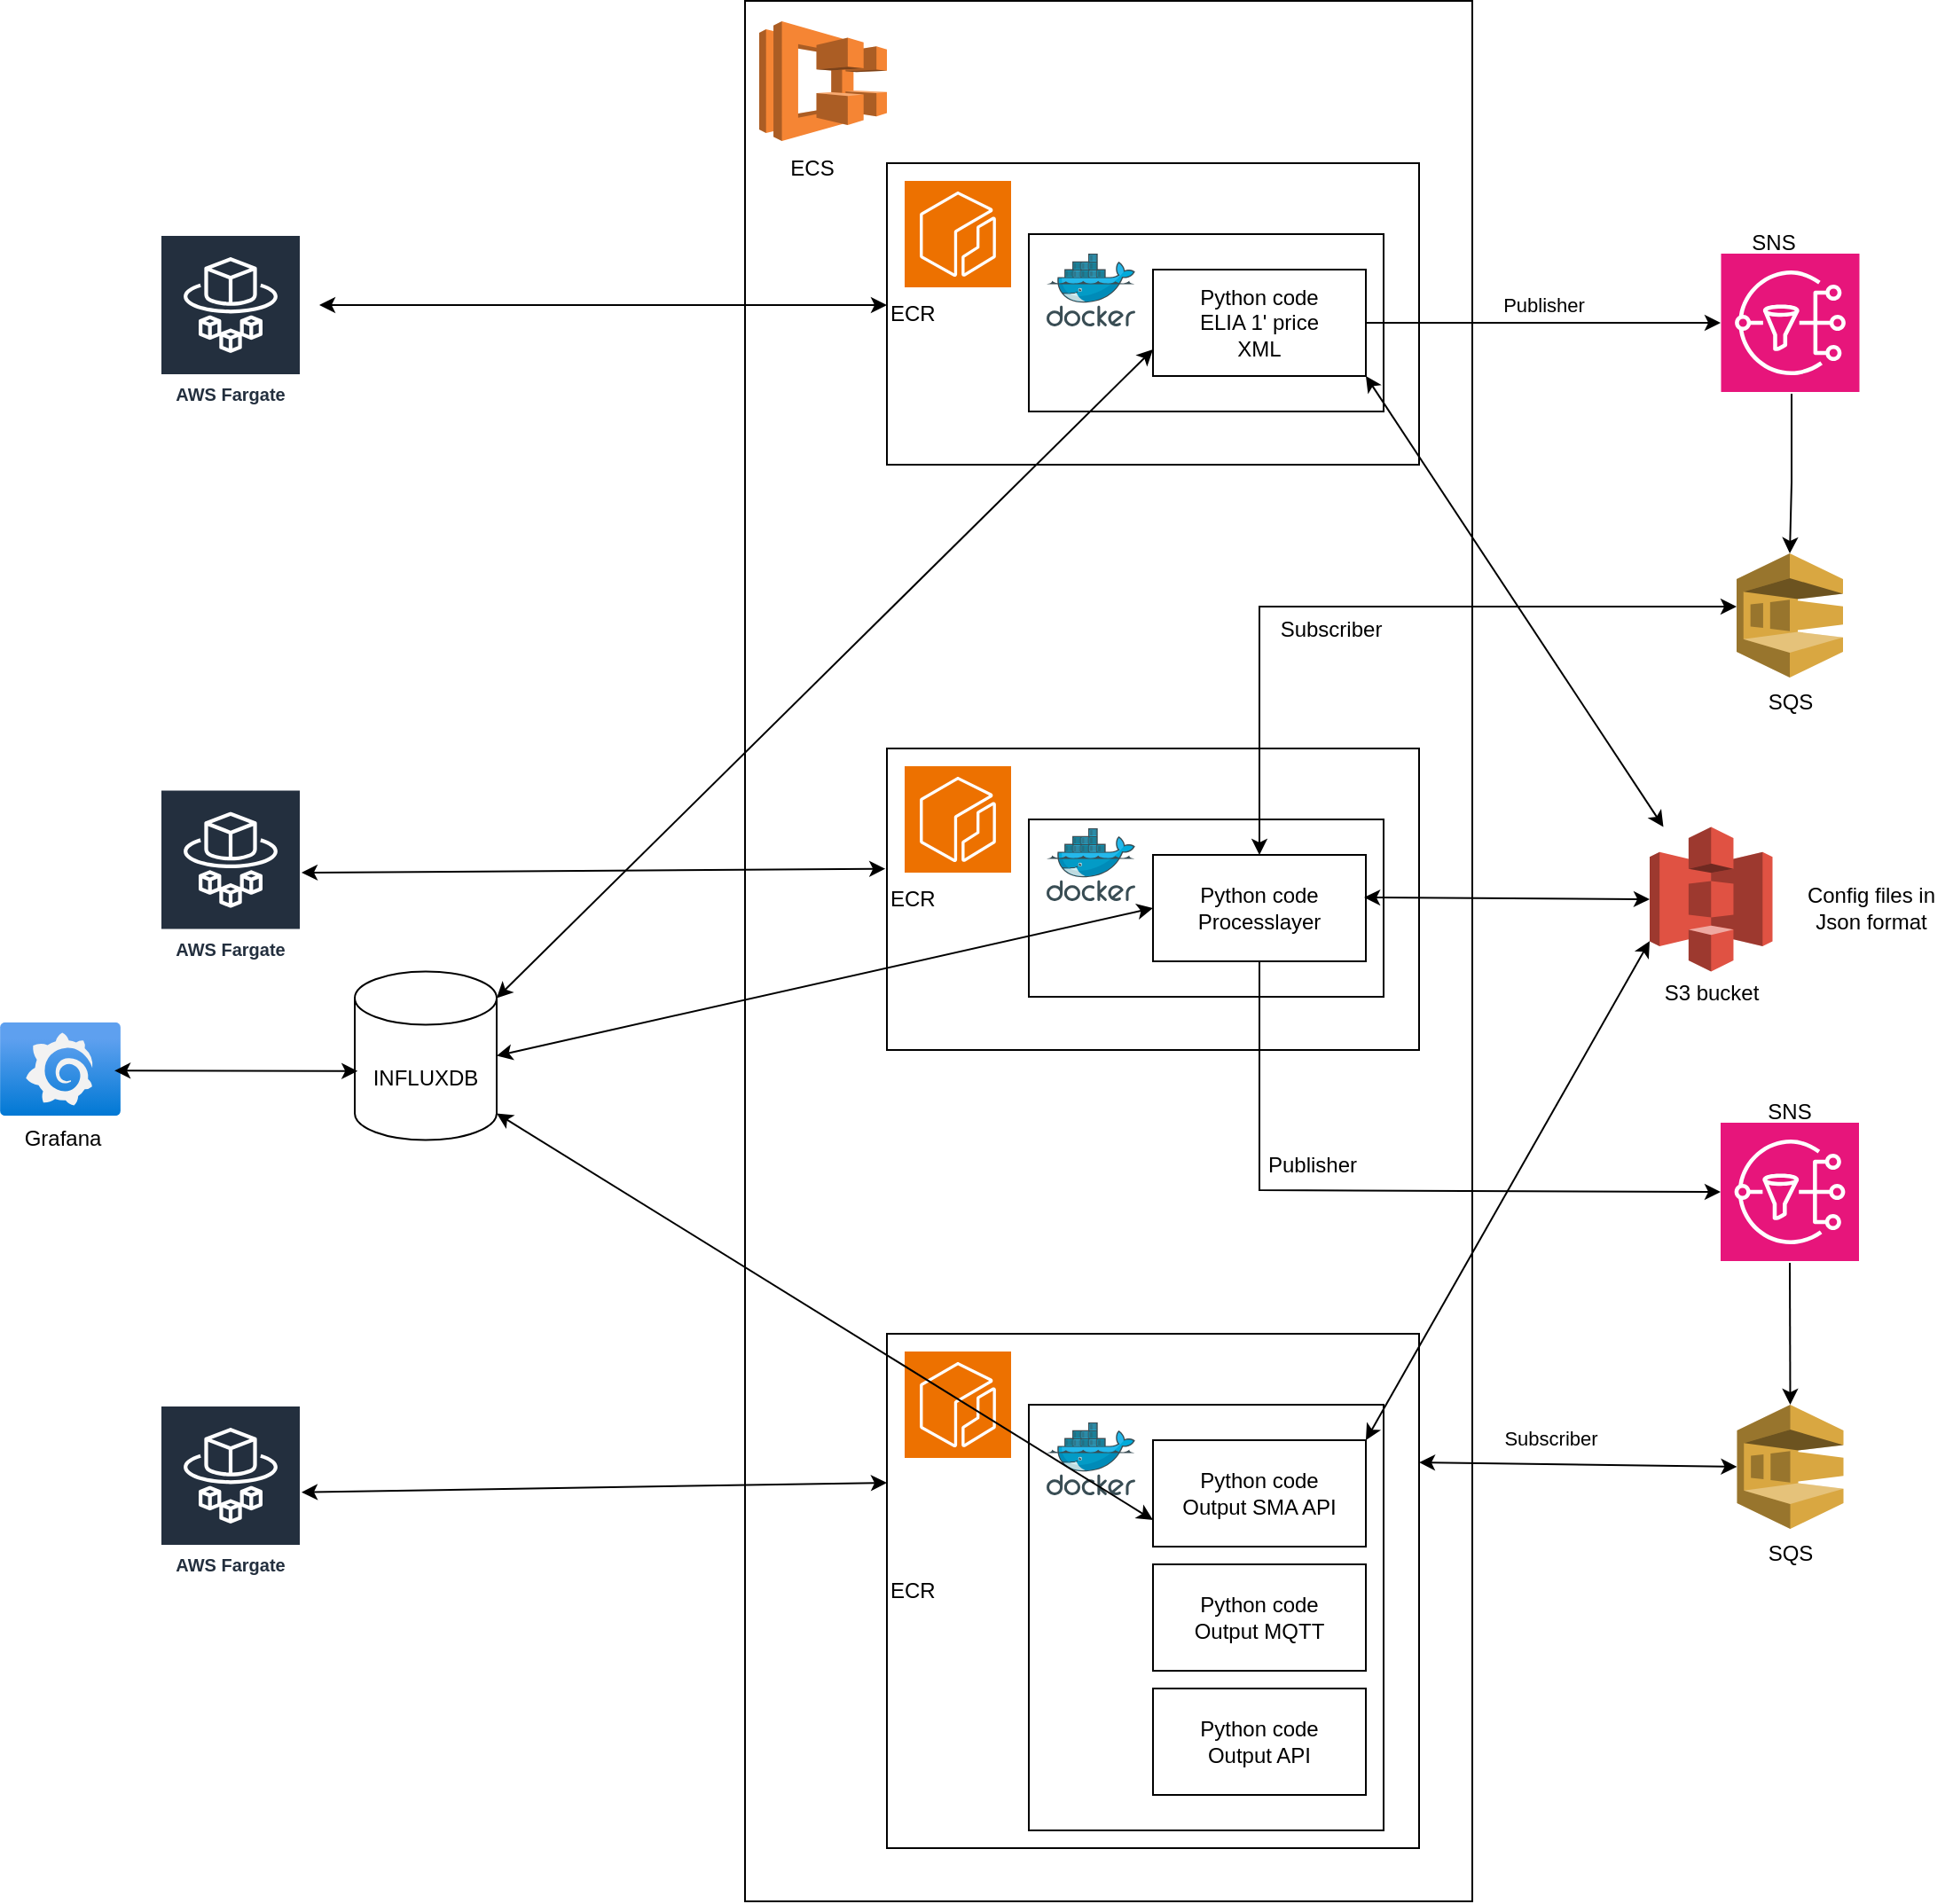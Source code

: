 <mxfile version="26.0.16">
  <diagram name="Pagina-1" id="wW4Z6TZP-jDDgokMyb6F">
    <mxGraphModel dx="1674" dy="738" grid="1" gridSize="10" guides="1" tooltips="1" connect="1" arrows="1" fold="1" page="1" pageScale="1" pageWidth="827" pageHeight="1169" math="0" shadow="0">
      <root>
        <mxCell id="0" />
        <mxCell id="1" parent="0" />
        <mxCell id="s1sX8F3FxZcr6Kcj3iWt-61" value="" style="rounded=0;whiteSpace=wrap;html=1;" parent="1" vertex="1">
          <mxGeometry x="520" y="28.5" width="410" height="1071.5" as="geometry" />
        </mxCell>
        <mxCell id="s1sX8F3FxZcr6Kcj3iWt-11" value="ECR" style="rounded=0;whiteSpace=wrap;html=1;align=left;" parent="1" vertex="1">
          <mxGeometry x="600" y="120" width="300" height="170" as="geometry" />
        </mxCell>
        <mxCell id="s1sX8F3FxZcr6Kcj3iWt-10" value="" style="rounded=0;whiteSpace=wrap;html=1;align=left;" parent="1" vertex="1">
          <mxGeometry x="680" y="160" width="200" height="100" as="geometry" />
        </mxCell>
        <mxCell id="s1sX8F3FxZcr6Kcj3iWt-5" value="Python code&lt;div&gt;ELIA 1&#39; price&lt;br&gt;XML&lt;/div&gt;" style="rounded=0;whiteSpace=wrap;html=1;" parent="1" vertex="1">
          <mxGeometry x="750" y="180" width="120" height="60" as="geometry" />
        </mxCell>
        <mxCell id="s1sX8F3FxZcr6Kcj3iWt-12" value="ECR" style="rounded=0;whiteSpace=wrap;html=1;align=left;" parent="1" vertex="1">
          <mxGeometry x="600" y="450" width="300" height="170" as="geometry" />
        </mxCell>
        <mxCell id="s1sX8F3FxZcr6Kcj3iWt-13" value="" style="rounded=0;whiteSpace=wrap;html=1;align=left;" parent="1" vertex="1">
          <mxGeometry x="680" y="490" width="200" height="100" as="geometry" />
        </mxCell>
        <mxCell id="s1sX8F3FxZcr6Kcj3iWt-14" value="Python code&lt;div&gt;Processlayer&lt;/div&gt;" style="rounded=0;whiteSpace=wrap;html=1;" parent="1" vertex="1">
          <mxGeometry x="750" y="510" width="120" height="60" as="geometry" />
        </mxCell>
        <mxCell id="s1sX8F3FxZcr6Kcj3iWt-15" value="" style="endArrow=classic;html=1;rounded=0;exitX=1;exitY=0.5;exitDx=0;exitDy=0;" parent="1" source="s1sX8F3FxZcr6Kcj3iWt-5" edge="1">
          <mxGeometry width="50" height="50" relative="1" as="geometry">
            <mxPoint x="800" y="410" as="sourcePoint" />
            <mxPoint x="1070" y="210" as="targetPoint" />
          </mxGeometry>
        </mxCell>
        <mxCell id="s1sX8F3FxZcr6Kcj3iWt-18" value="Publisher" style="edgeLabel;html=1;align=center;verticalAlign=middle;resizable=0;points=[];" parent="s1sX8F3FxZcr6Kcj3iWt-15" vertex="1" connectable="0">
          <mxGeometry x="-0.329" y="-3" relative="1" as="geometry">
            <mxPoint x="33" y="-13" as="offset" />
          </mxGeometry>
        </mxCell>
        <mxCell id="s1sX8F3FxZcr6Kcj3iWt-19" value="" style="endArrow=classic;html=1;rounded=0;entryX=0.5;entryY=0;entryDx=0;entryDy=0;entryPerimeter=0;" parent="1" target="s1sX8F3FxZcr6Kcj3iWt-48" edge="1">
          <mxGeometry width="50" height="50" relative="1" as="geometry">
            <mxPoint x="1110" y="250" as="sourcePoint" />
            <mxPoint x="1100" y="340" as="targetPoint" />
            <Array as="points">
              <mxPoint x="1110" y="300" />
            </Array>
          </mxGeometry>
        </mxCell>
        <mxCell id="s1sX8F3FxZcr6Kcj3iWt-23" value="" style="endArrow=classic;startArrow=classic;html=1;rounded=0;entryX=0.5;entryY=0;entryDx=0;entryDy=0;exitX=0;exitY=0.429;exitDx=0;exitDy=0;exitPerimeter=0;" parent="1" source="s1sX8F3FxZcr6Kcj3iWt-48" target="s1sX8F3FxZcr6Kcj3iWt-14" edge="1">
          <mxGeometry width="50" height="50" relative="1" as="geometry">
            <mxPoint x="1060" y="370" as="sourcePoint" />
            <mxPoint x="1190" y="400" as="targetPoint" />
            <Array as="points">
              <mxPoint x="810" y="370" />
            </Array>
          </mxGeometry>
        </mxCell>
        <mxCell id="s1sX8F3FxZcr6Kcj3iWt-24" value="Subscriber&lt;div&gt;&lt;br&gt;&lt;/div&gt;" style="text;html=1;align=center;verticalAlign=middle;resizable=0;points=[];autosize=1;strokeColor=none;fillColor=none;" parent="1" vertex="1">
          <mxGeometry x="810" y="370" width="80" height="40" as="geometry" />
        </mxCell>
        <mxCell id="s1sX8F3FxZcr6Kcj3iWt-25" value="ECR" style="rounded=0;whiteSpace=wrap;html=1;align=left;" parent="1" vertex="1">
          <mxGeometry x="600" y="780" width="300" height="290" as="geometry" />
        </mxCell>
        <mxCell id="s1sX8F3FxZcr6Kcj3iWt-26" value="" style="rounded=0;whiteSpace=wrap;html=1;align=left;" parent="1" vertex="1">
          <mxGeometry x="680" y="820" width="200" height="240" as="geometry" />
        </mxCell>
        <mxCell id="s1sX8F3FxZcr6Kcj3iWt-27" value="Python code&lt;br&gt;Output SMA API" style="rounded=0;whiteSpace=wrap;html=1;" parent="1" vertex="1">
          <mxGeometry x="750" y="840" width="120" height="60" as="geometry" />
        </mxCell>
        <mxCell id="s1sX8F3FxZcr6Kcj3iWt-30" value="Config files in Json format" style="text;html=1;align=center;verticalAlign=middle;whiteSpace=wrap;rounded=0;" parent="1" vertex="1">
          <mxGeometry x="1110" y="525" width="90" height="30" as="geometry" />
        </mxCell>
        <mxCell id="s1sX8F3FxZcr6Kcj3iWt-31" value="INFLUXDB" style="shape=cylinder3;whiteSpace=wrap;html=1;boundedLbl=1;backgroundOutline=1;size=15;" parent="1" vertex="1">
          <mxGeometry x="300" y="575.75" width="80" height="95" as="geometry" />
        </mxCell>
        <mxCell id="s1sX8F3FxZcr6Kcj3iWt-32" value="" style="endArrow=classic;startArrow=classic;html=1;rounded=0;exitX=1;exitY=0.5;exitDx=0;exitDy=0;entryX=0;entryY=0.5;entryDx=0;entryDy=0;exitPerimeter=0;" parent="1" source="s1sX8F3FxZcr6Kcj3iWt-31" target="s1sX8F3FxZcr6Kcj3iWt-14" edge="1">
          <mxGeometry width="50" height="50" relative="1" as="geometry">
            <mxPoint x="380" y="543.91" as="sourcePoint" />
            <mxPoint x="580" y="543.91" as="targetPoint" />
            <Array as="points" />
          </mxGeometry>
        </mxCell>
        <mxCell id="s1sX8F3FxZcr6Kcj3iWt-33" value="" style="image;aspect=fixed;html=1;points=[];align=center;fontSize=12;image=img/lib/azure2/other/Grafana.svg;" parent="1" vertex="1">
          <mxGeometry x="100" y="604.35" width="68" height="52.8" as="geometry" />
        </mxCell>
        <mxCell id="s1sX8F3FxZcr6Kcj3iWt-34" value="Grafana" style="text;html=1;align=center;verticalAlign=middle;resizable=0;points=[];autosize=1;strokeColor=none;fillColor=none;" parent="1" vertex="1">
          <mxGeometry x="100" y="654.75" width="70" height="30" as="geometry" />
        </mxCell>
        <mxCell id="s1sX8F3FxZcr6Kcj3iWt-35" value="" style="endArrow=classic;startArrow=classic;html=1;rounded=0;exitX=0.949;exitY=0.517;exitDx=0;exitDy=0;exitPerimeter=0;entryX=0.02;entryY=0.591;entryDx=0;entryDy=0;entryPerimeter=0;" parent="1" source="s1sX8F3FxZcr6Kcj3iWt-33" target="s1sX8F3FxZcr6Kcj3iWt-31" edge="1">
          <mxGeometry width="50" height="50" relative="1" as="geometry">
            <mxPoint x="390" y="499.66" as="sourcePoint" />
            <mxPoint x="297" y="491.75" as="targetPoint" />
            <Array as="points">
              <mxPoint x="230" y="631.75" />
            </Array>
          </mxGeometry>
        </mxCell>
        <mxCell id="s1sX8F3FxZcr6Kcj3iWt-40" value="" style="endArrow=classic;html=1;rounded=0;exitX=0.5;exitY=1;exitDx=0;exitDy=0;entryX=0;entryY=0.5;entryDx=0;entryDy=0;entryPerimeter=0;" parent="1" source="s1sX8F3FxZcr6Kcj3iWt-14" target="s1sX8F3FxZcr6Kcj3iWt-50" edge="1">
          <mxGeometry width="50" height="50" relative="1" as="geometry">
            <mxPoint x="725" y="699.41" as="sourcePoint" />
            <mxPoint x="1060" y="700" as="targetPoint" />
            <Array as="points">
              <mxPoint x="810" y="699" />
            </Array>
          </mxGeometry>
        </mxCell>
        <mxCell id="s1sX8F3FxZcr6Kcj3iWt-42" value="" style="endArrow=classic;startArrow=classic;html=1;rounded=0;entryX=1;entryY=0.25;entryDx=0;entryDy=0;exitX=0;exitY=0.5;exitDx=0;exitDy=0;exitPerimeter=0;" parent="1" source="s1sX8F3FxZcr6Kcj3iWt-52" target="s1sX8F3FxZcr6Kcj3iWt-25" edge="1">
          <mxGeometry width="50" height="50" relative="1" as="geometry">
            <mxPoint x="1060" y="865" as="sourcePoint" />
            <mxPoint x="785" y="1160" as="targetPoint" />
            <Array as="points" />
          </mxGeometry>
        </mxCell>
        <mxCell id="s1sX8F3FxZcr6Kcj3iWt-43" value="Subscriber" style="edgeLabel;html=1;align=center;verticalAlign=middle;resizable=0;points=[];" parent="s1sX8F3FxZcr6Kcj3iWt-42" vertex="1" connectable="0">
          <mxGeometry x="0.339" y="-4" relative="1" as="geometry">
            <mxPoint x="14" y="-11" as="offset" />
          </mxGeometry>
        </mxCell>
        <mxCell id="s1sX8F3FxZcr6Kcj3iWt-44" value="" style="outlineConnect=0;dashed=0;verticalLabelPosition=bottom;verticalAlign=top;align=center;html=1;shape=mxgraph.aws3.s3;fillColor=#E05243;gradientColor=none;" parent="1" vertex="1">
          <mxGeometry x="1030" y="494.25" width="69.25" height="81.5" as="geometry" />
        </mxCell>
        <mxCell id="s1sX8F3FxZcr6Kcj3iWt-45" value="S3 bucket" style="text;html=1;align=center;verticalAlign=middle;whiteSpace=wrap;rounded=0;" parent="1" vertex="1">
          <mxGeometry x="1034.62" y="572.8" width="60" height="30" as="geometry" />
        </mxCell>
        <mxCell id="s1sX8F3FxZcr6Kcj3iWt-46" value="" style="sketch=0;points=[[0,0,0],[0.25,0,0],[0.5,0,0],[0.75,0,0],[1,0,0],[0,1,0],[0.25,1,0],[0.5,1,0],[0.75,1,0],[1,1,0],[0,0.25,0],[0,0.5,0],[0,0.75,0],[1,0.25,0],[1,0.5,0],[1,0.75,0]];outlineConnect=0;fontColor=#232F3E;fillColor=#E7157B;strokeColor=#ffffff;dashed=0;verticalLabelPosition=bottom;verticalAlign=top;align=center;html=1;fontSize=12;fontStyle=0;aspect=fixed;shape=mxgraph.aws4.resourceIcon;resIcon=mxgraph.aws4.sns;" parent="1" vertex="1">
          <mxGeometry x="1070.25" y="171" width="78" height="78" as="geometry" />
        </mxCell>
        <mxCell id="s1sX8F3FxZcr6Kcj3iWt-47" value="SNS" style="text;html=1;align=center;verticalAlign=middle;whiteSpace=wrap;rounded=0;" parent="1" vertex="1">
          <mxGeometry x="1070" y="150" width="60" height="30" as="geometry" />
        </mxCell>
        <mxCell id="s1sX8F3FxZcr6Kcj3iWt-48" value="SQS" style="outlineConnect=0;dashed=0;verticalLabelPosition=bottom;verticalAlign=top;align=center;html=1;shape=mxgraph.aws3.sqs;fillColor=#D9A741;gradientColor=none;" parent="1" vertex="1">
          <mxGeometry x="1079" y="340" width="60" height="70" as="geometry" />
        </mxCell>
        <mxCell id="s1sX8F3FxZcr6Kcj3iWt-49" value="" style="endArrow=classic;html=1;rounded=0;entryX=0.5;entryY=0;entryDx=0;entryDy=0;entryPerimeter=0;" parent="1" edge="1" target="s1sX8F3FxZcr6Kcj3iWt-52">
          <mxGeometry width="50" height="50" relative="1" as="geometry">
            <mxPoint x="1109" y="740" as="sourcePoint" />
            <mxPoint x="1109" y="830" as="targetPoint" />
          </mxGeometry>
        </mxCell>
        <mxCell id="s1sX8F3FxZcr6Kcj3iWt-50" value="" style="sketch=0;points=[[0,0,0],[0.25,0,0],[0.5,0,0],[0.75,0,0],[1,0,0],[0,1,0],[0.25,1,0],[0.5,1,0],[0.75,1,0],[1,1,0],[0,0.25,0],[0,0.5,0],[0,0.75,0],[1,0.25,0],[1,0.5,0],[1,0.75,0]];outlineConnect=0;fontColor=#232F3E;fillColor=#E7157B;strokeColor=#ffffff;dashed=0;verticalLabelPosition=bottom;verticalAlign=top;align=center;html=1;fontSize=12;fontStyle=0;aspect=fixed;shape=mxgraph.aws4.resourceIcon;resIcon=mxgraph.aws4.sns;" parent="1" vertex="1">
          <mxGeometry x="1070" y="661" width="78" height="78" as="geometry" />
        </mxCell>
        <mxCell id="s1sX8F3FxZcr6Kcj3iWt-51" value="SNS" style="text;html=1;align=center;verticalAlign=middle;whiteSpace=wrap;rounded=0;" parent="1" vertex="1">
          <mxGeometry x="1079" y="640" width="60" height="30" as="geometry" />
        </mxCell>
        <mxCell id="s1sX8F3FxZcr6Kcj3iWt-52" value="SQS" style="outlineConnect=0;dashed=0;verticalLabelPosition=bottom;verticalAlign=top;align=center;html=1;shape=mxgraph.aws3.sqs;fillColor=#D9A741;gradientColor=none;" parent="1" vertex="1">
          <mxGeometry x="1079.25" y="820" width="60" height="70" as="geometry" />
        </mxCell>
        <mxCell id="s1sX8F3FxZcr6Kcj3iWt-53" value="" style="image;sketch=0;aspect=fixed;html=1;points=[];align=center;fontSize=12;image=img/lib/mscae/Docker.svg;" parent="1" vertex="1">
          <mxGeometry x="690" y="171" width="50" height="41" as="geometry" />
        </mxCell>
        <mxCell id="s1sX8F3FxZcr6Kcj3iWt-54" value="" style="sketch=0;points=[[0,0,0],[0.25,0,0],[0.5,0,0],[0.75,0,0],[1,0,0],[0,1,0],[0.25,1,0],[0.5,1,0],[0.75,1,0],[1,1,0],[0,0.25,0],[0,0.5,0],[0,0.75,0],[1,0.25,0],[1,0.5,0],[1,0.75,0]];outlineConnect=0;fontColor=#232F3E;fillColor=#ED7100;strokeColor=#ffffff;dashed=0;verticalLabelPosition=bottom;verticalAlign=top;align=center;html=1;fontSize=12;fontStyle=0;aspect=fixed;shape=mxgraph.aws4.resourceIcon;resIcon=mxgraph.aws4.ecr;" parent="1" vertex="1">
          <mxGeometry x="610" y="130" width="60" height="60" as="geometry" />
        </mxCell>
        <mxCell id="s1sX8F3FxZcr6Kcj3iWt-55" value="" style="sketch=0;points=[[0,0,0],[0.25,0,0],[0.5,0,0],[0.75,0,0],[1,0,0],[0,1,0],[0.25,1,0],[0.5,1,0],[0.75,1,0],[1,1,0],[0,0.25,0],[0,0.5,0],[0,0.75,0],[1,0.25,0],[1,0.5,0],[1,0.75,0]];outlineConnect=0;fontColor=#232F3E;fillColor=#ED7100;strokeColor=#ffffff;dashed=0;verticalLabelPosition=bottom;verticalAlign=top;align=center;html=1;fontSize=12;fontStyle=0;aspect=fixed;shape=mxgraph.aws4.resourceIcon;resIcon=mxgraph.aws4.ecr;" parent="1" vertex="1">
          <mxGeometry x="610" y="460" width="60" height="60" as="geometry" />
        </mxCell>
        <mxCell id="s1sX8F3FxZcr6Kcj3iWt-58" value="" style="image;sketch=0;aspect=fixed;html=1;points=[];align=center;fontSize=12;image=img/lib/mscae/Docker.svg;" parent="1" vertex="1">
          <mxGeometry x="690" y="495" width="50" height="41" as="geometry" />
        </mxCell>
        <mxCell id="s1sX8F3FxZcr6Kcj3iWt-59" value="" style="sketch=0;points=[[0,0,0],[0.25,0,0],[0.5,0,0],[0.75,0,0],[1,0,0],[0,1,0],[0.25,1,0],[0.5,1,0],[0.75,1,0],[1,1,0],[0,0.25,0],[0,0.5,0],[0,0.75,0],[1,0.25,0],[1,0.5,0],[1,0.75,0]];outlineConnect=0;fontColor=#232F3E;fillColor=#ED7100;strokeColor=#ffffff;dashed=0;verticalLabelPosition=bottom;verticalAlign=top;align=center;html=1;fontSize=12;fontStyle=0;aspect=fixed;shape=mxgraph.aws4.resourceIcon;resIcon=mxgraph.aws4.ecr;" parent="1" vertex="1">
          <mxGeometry x="610" y="790" width="60" height="60" as="geometry" />
        </mxCell>
        <mxCell id="s1sX8F3FxZcr6Kcj3iWt-60" value="" style="image;sketch=0;aspect=fixed;html=1;points=[];align=center;fontSize=12;image=img/lib/mscae/Docker.svg;" parent="1" vertex="1">
          <mxGeometry x="690" y="830" width="50" height="41" as="geometry" />
        </mxCell>
        <mxCell id="s1sX8F3FxZcr6Kcj3iWt-62" value="" style="outlineConnect=0;dashed=0;verticalLabelPosition=bottom;verticalAlign=top;align=center;html=1;shape=mxgraph.aws3.ecs;fillColor=#F58534;gradientColor=none;" parent="1" vertex="1">
          <mxGeometry x="528" y="40" width="72" height="67.5" as="geometry" />
        </mxCell>
        <mxCell id="s1sX8F3FxZcr6Kcj3iWt-63" value="ECS" style="text;html=1;align=center;verticalAlign=middle;whiteSpace=wrap;rounded=0;" parent="1" vertex="1">
          <mxGeometry x="528" y="107.5" width="60" height="30" as="geometry" />
        </mxCell>
        <mxCell id="s1sX8F3FxZcr6Kcj3iWt-64" value="AWS Fargate" style="sketch=0;outlineConnect=0;fontColor=#232F3E;gradientColor=none;strokeColor=#ffffff;fillColor=#232F3E;dashed=0;verticalLabelPosition=middle;verticalAlign=bottom;align=center;html=1;whiteSpace=wrap;fontSize=10;fontStyle=1;spacing=3;shape=mxgraph.aws4.productIcon;prIcon=mxgraph.aws4.fargate;" parent="1" vertex="1">
          <mxGeometry x="190" y="160" width="80" height="100" as="geometry" />
        </mxCell>
        <mxCell id="s1sX8F3FxZcr6Kcj3iWt-65" value="" style="endArrow=classic;startArrow=classic;html=1;rounded=0;" parent="1" edge="1">
          <mxGeometry width="50" height="50" relative="1" as="geometry">
            <mxPoint x="280" y="200" as="sourcePoint" />
            <mxPoint x="600" y="200" as="targetPoint" />
          </mxGeometry>
        </mxCell>
        <mxCell id="s1sX8F3FxZcr6Kcj3iWt-66" value="AWS Fargate" style="sketch=0;outlineConnect=0;fontColor=#232F3E;gradientColor=none;strokeColor=#ffffff;fillColor=#232F3E;dashed=0;verticalLabelPosition=middle;verticalAlign=bottom;align=center;html=1;whiteSpace=wrap;fontSize=10;fontStyle=1;spacing=3;shape=mxgraph.aws4.productIcon;prIcon=mxgraph.aws4.fargate;" parent="1" vertex="1">
          <mxGeometry x="190" y="472.8" width="80" height="100" as="geometry" />
        </mxCell>
        <mxCell id="s1sX8F3FxZcr6Kcj3iWt-67" value="" style="endArrow=classic;startArrow=classic;html=1;rounded=0;entryX=-0.003;entryY=0.399;entryDx=0;entryDy=0;exitX=1;exitY=0.472;exitDx=0;exitDy=0;exitPerimeter=0;entryPerimeter=0;" parent="1" source="s1sX8F3FxZcr6Kcj3iWt-66" target="s1sX8F3FxZcr6Kcj3iWt-12" edge="1">
          <mxGeometry width="50" height="50" relative="1" as="geometry">
            <mxPoint x="268" y="400" as="sourcePoint" />
            <mxPoint x="588" y="400" as="targetPoint" />
          </mxGeometry>
        </mxCell>
        <mxCell id="s1sX8F3FxZcr6Kcj3iWt-68" value="AWS Fargate" style="sketch=0;outlineConnect=0;fontColor=#232F3E;gradientColor=none;strokeColor=#ffffff;fillColor=#232F3E;dashed=0;verticalLabelPosition=middle;verticalAlign=bottom;align=center;html=1;whiteSpace=wrap;fontSize=10;fontStyle=1;spacing=3;shape=mxgraph.aws4.productIcon;prIcon=mxgraph.aws4.fargate;" parent="1" vertex="1">
          <mxGeometry x="190" y="820" width="80" height="100" as="geometry" />
        </mxCell>
        <mxCell id="s1sX8F3FxZcr6Kcj3iWt-69" value="" style="endArrow=classic;startArrow=classic;html=1;rounded=0;" parent="1" source="s1sX8F3FxZcr6Kcj3iWt-68" edge="1">
          <mxGeometry width="50" height="50" relative="1" as="geometry">
            <mxPoint x="290" y="864.41" as="sourcePoint" />
            <mxPoint x="600" y="864" as="targetPoint" />
            <Array as="points" />
          </mxGeometry>
        </mxCell>
        <mxCell id="Tsl7O0ePQ4u4rGZX0fhP-4" value="" style="endArrow=classic;startArrow=classic;html=1;rounded=0;exitX=0;exitY=0.5;exitDx=0;exitDy=0;exitPerimeter=0;entryX=0.992;entryY=0.4;entryDx=0;entryDy=0;entryPerimeter=0;" edge="1" parent="1" source="s1sX8F3FxZcr6Kcj3iWt-44" target="s1sX8F3FxZcr6Kcj3iWt-14">
          <mxGeometry width="50" height="50" relative="1" as="geometry">
            <mxPoint x="800" y="410" as="sourcePoint" />
            <mxPoint x="850" y="360" as="targetPoint" />
          </mxGeometry>
        </mxCell>
        <mxCell id="Tsl7O0ePQ4u4rGZX0fhP-5" value="" style="endArrow=classic;startArrow=classic;html=1;rounded=0;entryX=1;entryY=1;entryDx=0;entryDy=0;" edge="1" parent="1" source="s1sX8F3FxZcr6Kcj3iWt-44" target="s1sX8F3FxZcr6Kcj3iWt-5">
          <mxGeometry width="50" height="50" relative="1" as="geometry">
            <mxPoint x="1290" y="539" as="sourcePoint" />
            <mxPoint x="879" y="544" as="targetPoint" />
          </mxGeometry>
        </mxCell>
        <mxCell id="Tsl7O0ePQ4u4rGZX0fhP-7" value="Publisher" style="text;html=1;align=center;verticalAlign=middle;whiteSpace=wrap;rounded=0;" vertex="1" parent="1">
          <mxGeometry x="810.0" y="670" width="60" height="30" as="geometry" />
        </mxCell>
        <mxCell id="Tsl7O0ePQ4u4rGZX0fhP-8" value="" style="endArrow=classic;startArrow=classic;html=1;rounded=0;exitX=1;exitY=0;exitDx=0;exitDy=0;entryX=0;entryY=0.79;entryDx=0;entryDy=0;entryPerimeter=0;" edge="1" parent="1" source="s1sX8F3FxZcr6Kcj3iWt-27" target="s1sX8F3FxZcr6Kcj3iWt-44">
          <mxGeometry width="50" height="50" relative="1" as="geometry">
            <mxPoint x="800" y="710" as="sourcePoint" />
            <mxPoint x="850" y="660" as="targetPoint" />
          </mxGeometry>
        </mxCell>
        <mxCell id="Tsl7O0ePQ4u4rGZX0fhP-9" value="Python code&lt;br&gt;Output MQTT" style="rounded=0;whiteSpace=wrap;html=1;" vertex="1" parent="1">
          <mxGeometry x="750" y="910" width="120" height="60" as="geometry" />
        </mxCell>
        <mxCell id="Tsl7O0ePQ4u4rGZX0fhP-10" value="Python code&lt;br&gt;Output API" style="rounded=0;whiteSpace=wrap;html=1;" vertex="1" parent="1">
          <mxGeometry x="750" y="980" width="120" height="60" as="geometry" />
        </mxCell>
        <mxCell id="Tsl7O0ePQ4u4rGZX0fhP-11" value="" style="endArrow=classic;startArrow=classic;html=1;rounded=0;exitX=1;exitY=1;exitDx=0;exitDy=-15;entryX=0;entryY=0.75;entryDx=0;entryDy=0;exitPerimeter=0;" edge="1" parent="1" source="s1sX8F3FxZcr6Kcj3iWt-31" target="s1sX8F3FxZcr6Kcj3iWt-27">
          <mxGeometry width="50" height="50" relative="1" as="geometry">
            <mxPoint x="390" y="633" as="sourcePoint" />
            <mxPoint x="760" y="550" as="targetPoint" />
            <Array as="points" />
          </mxGeometry>
        </mxCell>
        <mxCell id="Tsl7O0ePQ4u4rGZX0fhP-12" value="" style="endArrow=classic;startArrow=classic;html=1;rounded=0;exitX=1;exitY=0;exitDx=0;exitDy=15;entryX=0;entryY=0.75;entryDx=0;entryDy=0;exitPerimeter=0;" edge="1" parent="1" source="s1sX8F3FxZcr6Kcj3iWt-31" target="s1sX8F3FxZcr6Kcj3iWt-5">
          <mxGeometry width="50" height="50" relative="1" as="geometry">
            <mxPoint x="390" y="633" as="sourcePoint" />
            <mxPoint x="760" y="550" as="targetPoint" />
            <Array as="points" />
          </mxGeometry>
        </mxCell>
      </root>
    </mxGraphModel>
  </diagram>
</mxfile>
